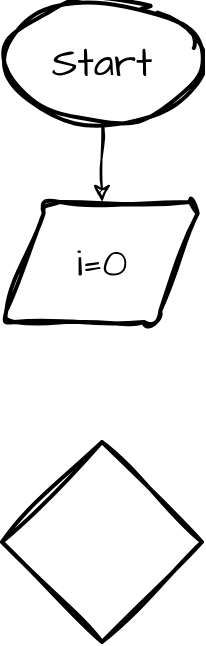 <mxfile version="21.4.0" type="github">
  <diagram name="Page-1" id="MQf20EUpxKvZy-Gd5rsA">
    <mxGraphModel dx="1360" dy="751" grid="1" gridSize="10" guides="1" tooltips="1" connect="1" arrows="1" fold="1" page="1" pageScale="1" pageWidth="850" pageHeight="1100" math="0" shadow="0">
      <root>
        <mxCell id="0" />
        <mxCell id="1" parent="0" />
        <mxCell id="jHRSVAsKq__uoV3Us8-Z-3" value="" style="edgeStyle=orthogonalEdgeStyle;rounded=0;sketch=1;hachureGap=4;jiggle=2;curveFitting=1;orthogonalLoop=1;jettySize=auto;html=1;fontFamily=Architects Daughter;fontSource=https%3A%2F%2Ffonts.googleapis.com%2Fcss%3Ffamily%3DArchitects%2BDaughter;fontSize=16;" edge="1" parent="1" source="jHRSVAsKq__uoV3Us8-Z-1" target="jHRSVAsKq__uoV3Us8-Z-2">
          <mxGeometry relative="1" as="geometry" />
        </mxCell>
        <mxCell id="jHRSVAsKq__uoV3Us8-Z-1" value="Start" style="strokeWidth=2;html=1;shape=mxgraph.flowchart.start_1;whiteSpace=wrap;sketch=1;hachureGap=4;jiggle=2;curveFitting=1;fontFamily=Architects Daughter;fontSource=https%3A%2F%2Ffonts.googleapis.com%2Fcss%3Ffamily%3DArchitects%2BDaughter;fontSize=20;" vertex="1" parent="1">
          <mxGeometry x="310" y="30" width="100" height="60" as="geometry" />
        </mxCell>
        <mxCell id="jHRSVAsKq__uoV3Us8-Z-2" value="i=0" style="shape=parallelogram;html=1;strokeWidth=2;perimeter=parallelogramPerimeter;whiteSpace=wrap;rounded=1;arcSize=12;size=0.23;sketch=1;hachureGap=4;jiggle=2;curveFitting=1;fontFamily=Architects Daughter;fontSource=https%3A%2F%2Ffonts.googleapis.com%2Fcss%3Ffamily%3DArchitects%2BDaughter;fontSize=20;" vertex="1" parent="1">
          <mxGeometry x="310" y="130" width="100" height="60" as="geometry" />
        </mxCell>
        <mxCell id="jHRSVAsKq__uoV3Us8-Z-4" value="" style="strokeWidth=2;html=1;shape=mxgraph.flowchart.decision;whiteSpace=wrap;sketch=1;hachureGap=4;jiggle=2;curveFitting=1;fontFamily=Architects Daughter;fontSource=https%3A%2F%2Ffonts.googleapis.com%2Fcss%3Ffamily%3DArchitects%2BDaughter;fontSize=20;" vertex="1" parent="1">
          <mxGeometry x="310" y="250" width="100" height="100" as="geometry" />
        </mxCell>
      </root>
    </mxGraphModel>
  </diagram>
</mxfile>

